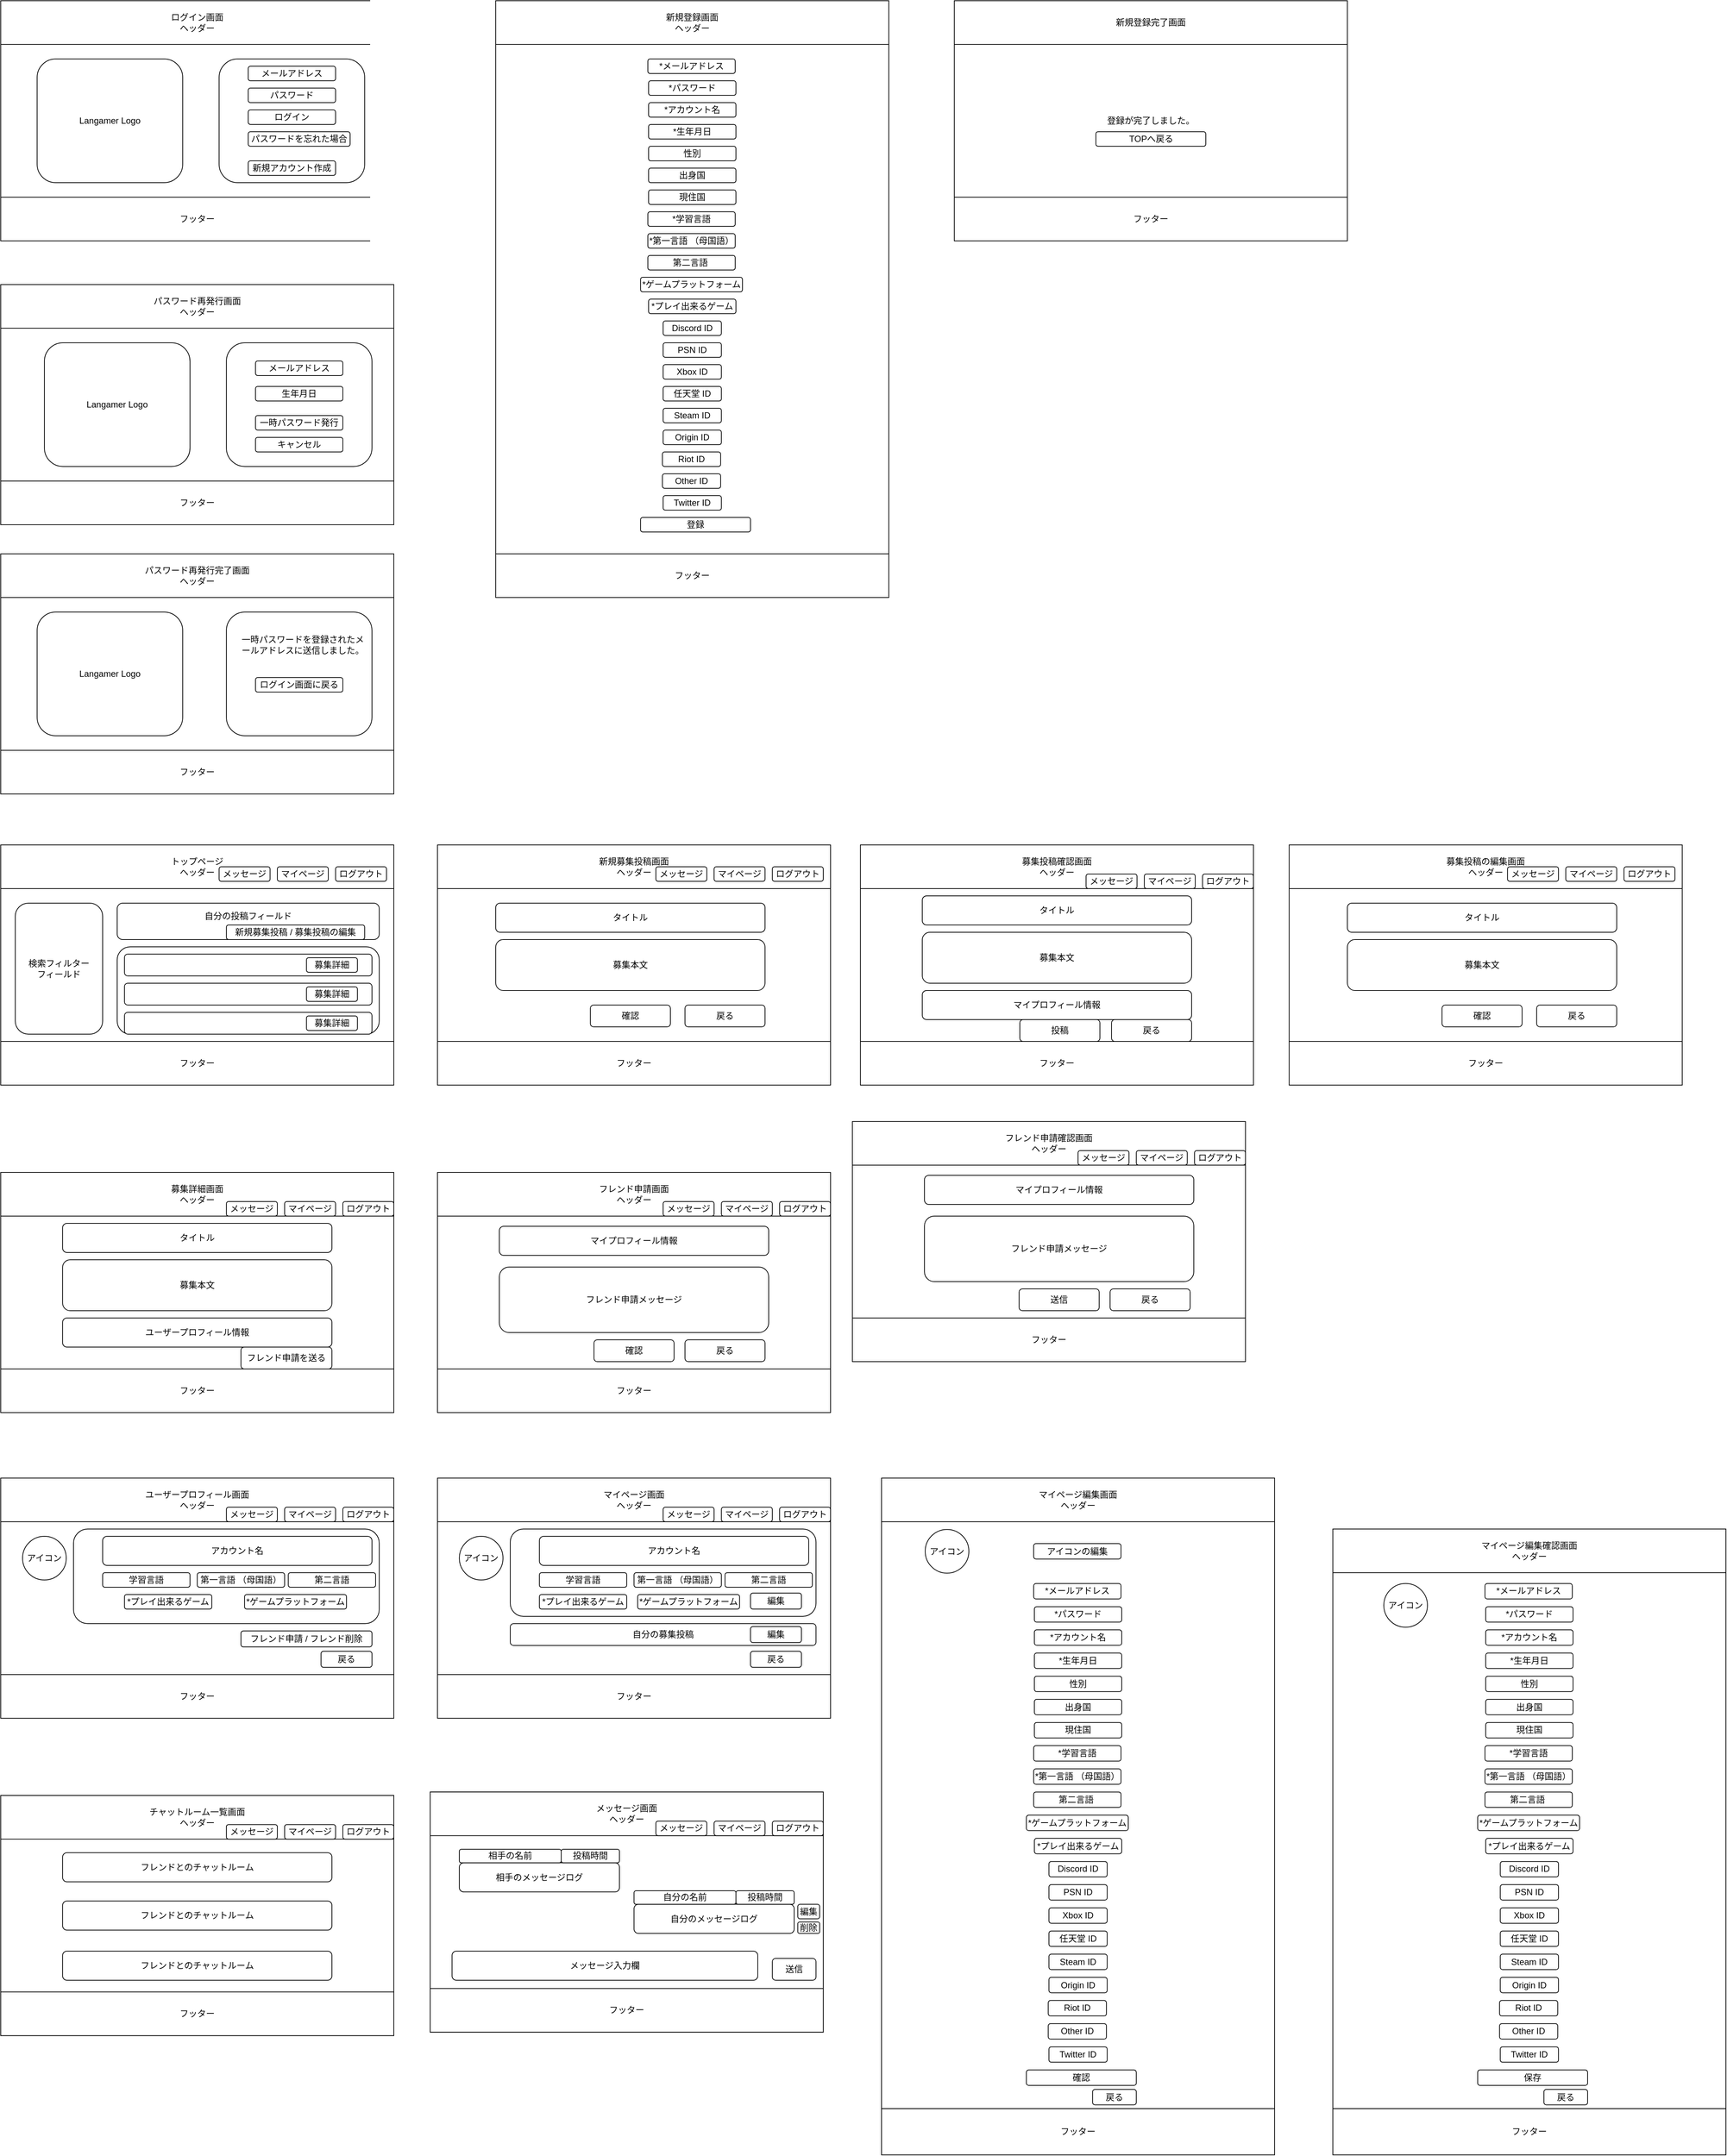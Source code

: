<mxfile>
    <diagram id="EaJb4szwwCoUCm7kyXtH" name="ページ1">
        <mxGraphModel dx="2515" dy="1436" grid="1" gridSize="10" guides="1" tooltips="1" connect="1" arrows="1" fold="1" page="1" pageScale="1" pageWidth="827" pageHeight="1169" math="0" shadow="0">
            <root>
                <mxCell id="0"/>
                <mxCell id="1" parent="0"/>
                <mxCell id="7" value="" style="group" parent="1" vertex="1" connectable="0">
                    <mxGeometry x="60" y="70" width="540" height="330" as="geometry"/>
                </mxCell>
                <mxCell id="2" value="" style="rounded=0;whiteSpace=wrap;html=1;" parent="7" vertex="1">
                    <mxGeometry width="540" height="330" as="geometry"/>
                </mxCell>
                <mxCell id="4" value="ログイン画面&lt;br&gt;ヘッダー" style="rounded=0;whiteSpace=wrap;html=1;" parent="7" vertex="1">
                    <mxGeometry width="540" height="60" as="geometry"/>
                </mxCell>
                <mxCell id="5" value="フッター" style="rounded=0;whiteSpace=wrap;html=1;" parent="7" vertex="1">
                    <mxGeometry y="270" width="540" height="60" as="geometry"/>
                </mxCell>
                <mxCell id="27" value="Langamer Logo" style="rounded=1;whiteSpace=wrap;html=1;" parent="7" vertex="1">
                    <mxGeometry x="50" y="80" width="200" height="170" as="geometry"/>
                </mxCell>
                <mxCell id="28" value="" style="group" parent="7" vertex="1" connectable="0">
                    <mxGeometry x="300" y="80" width="200" height="170" as="geometry"/>
                </mxCell>
                <mxCell id="3" value="" style="rounded=1;whiteSpace=wrap;html=1;" parent="28" vertex="1">
                    <mxGeometry width="200" height="170" as="geometry"/>
                </mxCell>
                <mxCell id="12" value="メールアドレス" style="rounded=1;whiteSpace=wrap;html=1;" parent="28" vertex="1">
                    <mxGeometry x="40" y="10" width="120" height="20" as="geometry"/>
                </mxCell>
                <mxCell id="23" value="パスワード" style="rounded=1;whiteSpace=wrap;html=1;" parent="28" vertex="1">
                    <mxGeometry x="40" y="40" width="120" height="20" as="geometry"/>
                </mxCell>
                <mxCell id="24" value="ログイン" style="rounded=1;whiteSpace=wrap;html=1;" parent="28" vertex="1">
                    <mxGeometry x="40" y="70" width="120" height="20" as="geometry"/>
                </mxCell>
                <mxCell id="25" value="パスワードを忘れた場合" style="rounded=1;whiteSpace=wrap;html=1;" parent="28" vertex="1">
                    <mxGeometry x="40" y="100" width="140" height="20" as="geometry"/>
                </mxCell>
                <mxCell id="26" value="新規アカウント作成" style="rounded=1;whiteSpace=wrap;html=1;" parent="28" vertex="1">
                    <mxGeometry x="40" y="140" width="120" height="20" as="geometry"/>
                </mxCell>
                <mxCell id="29" value="" style="group" parent="1" vertex="1" connectable="0">
                    <mxGeometry x="60" y="460" width="540" height="330" as="geometry"/>
                </mxCell>
                <mxCell id="30" value="" style="rounded=0;whiteSpace=wrap;html=1;" parent="29" vertex="1">
                    <mxGeometry width="540" height="330" as="geometry"/>
                </mxCell>
                <mxCell id="31" value="パスワード再発行画面&lt;br&gt;ヘッダー" style="rounded=0;whiteSpace=wrap;html=1;" parent="29" vertex="1">
                    <mxGeometry width="540" height="60" as="geometry"/>
                </mxCell>
                <mxCell id="32" value="フッター" style="rounded=0;whiteSpace=wrap;html=1;" parent="29" vertex="1">
                    <mxGeometry y="270" width="540" height="60" as="geometry"/>
                </mxCell>
                <mxCell id="64" value="Langamer Logo" style="rounded=1;whiteSpace=wrap;html=1;" vertex="1" parent="29">
                    <mxGeometry x="60" y="80" width="200" height="170" as="geometry"/>
                </mxCell>
                <mxCell id="65" value="" style="group" vertex="1" connectable="0" parent="29">
                    <mxGeometry x="310" y="80" width="200" height="170" as="geometry"/>
                </mxCell>
                <mxCell id="66" value="" style="rounded=1;whiteSpace=wrap;html=1;" vertex="1" parent="65">
                    <mxGeometry width="200" height="170" as="geometry"/>
                </mxCell>
                <mxCell id="67" value="メールアドレス" style="rounded=1;whiteSpace=wrap;html=1;" vertex="1" parent="65">
                    <mxGeometry x="40" y="25" width="120" height="20" as="geometry"/>
                </mxCell>
                <mxCell id="68" value="生年月日" style="rounded=1;whiteSpace=wrap;html=1;" vertex="1" parent="65">
                    <mxGeometry x="40" y="60" width="120" height="20" as="geometry"/>
                </mxCell>
                <mxCell id="69" value="一時パスワード発行" style="rounded=1;whiteSpace=wrap;html=1;" vertex="1" parent="65">
                    <mxGeometry x="40" y="100" width="120" height="20" as="geometry"/>
                </mxCell>
                <mxCell id="72" value="キャンセル" style="rounded=1;whiteSpace=wrap;html=1;" vertex="1" parent="65">
                    <mxGeometry x="40" y="130" width="120" height="20" as="geometry"/>
                </mxCell>
                <mxCell id="55" value="" style="group" parent="1" vertex="1" connectable="0">
                    <mxGeometry x="1370" y="70" width="540" height="330" as="geometry"/>
                </mxCell>
                <mxCell id="56" value="登録が完了しました。&lt;br&gt;" style="rounded=0;whiteSpace=wrap;html=1;" parent="55" vertex="1">
                    <mxGeometry width="540" height="330" as="geometry"/>
                </mxCell>
                <mxCell id="57" value="新規登録完了画面" style="rounded=0;whiteSpace=wrap;html=1;" parent="55" vertex="1">
                    <mxGeometry width="540" height="60" as="geometry"/>
                </mxCell>
                <mxCell id="58" value="フッター" style="rounded=0;whiteSpace=wrap;html=1;" parent="55" vertex="1">
                    <mxGeometry y="270" width="540" height="60" as="geometry"/>
                </mxCell>
                <mxCell id="59" value="TOPへ戻る" style="rounded=1;whiteSpace=wrap;html=1;" parent="55" vertex="1">
                    <mxGeometry x="194.5" y="180" width="151" height="20" as="geometry"/>
                </mxCell>
                <mxCell id="73" value="" style="group" vertex="1" connectable="0" parent="1">
                    <mxGeometry x="60" y="830" width="540" height="330" as="geometry"/>
                </mxCell>
                <mxCell id="74" value="" style="rounded=0;whiteSpace=wrap;html=1;" vertex="1" parent="73">
                    <mxGeometry width="540" height="330" as="geometry"/>
                </mxCell>
                <mxCell id="75" value="パスワード再発行完了画面&lt;br&gt;ヘッダー" style="rounded=0;whiteSpace=wrap;html=1;" vertex="1" parent="73">
                    <mxGeometry width="540" height="60" as="geometry"/>
                </mxCell>
                <mxCell id="76" value="フッター" style="rounded=0;whiteSpace=wrap;html=1;" vertex="1" parent="73">
                    <mxGeometry y="270" width="540" height="60" as="geometry"/>
                </mxCell>
                <mxCell id="77" value="Langamer Logo" style="rounded=1;whiteSpace=wrap;html=1;" vertex="1" parent="73">
                    <mxGeometry x="50" y="80" width="200" height="170" as="geometry"/>
                </mxCell>
                <mxCell id="78" value="" style="group" vertex="1" connectable="0" parent="73">
                    <mxGeometry x="310" y="80" width="200" height="170" as="geometry"/>
                </mxCell>
                <mxCell id="79" value="" style="rounded=1;whiteSpace=wrap;html=1;" vertex="1" parent="78">
                    <mxGeometry width="200" height="170" as="geometry"/>
                </mxCell>
                <mxCell id="83" value="ログイン画面に戻る" style="rounded=1;whiteSpace=wrap;html=1;" vertex="1" parent="78">
                    <mxGeometry x="40" y="90" width="120" height="20" as="geometry"/>
                </mxCell>
                <mxCell id="84" value="一時パスワードを登録されたメールアドレスに送信しました。" style="text;html=1;strokeColor=none;fillColor=none;align=center;verticalAlign=middle;whiteSpace=wrap;rounded=0;" vertex="1" parent="78">
                    <mxGeometry x="20" y="30" width="170" height="30" as="geometry"/>
                </mxCell>
                <mxCell id="85" value="" style="group" vertex="1" connectable="0" parent="1">
                    <mxGeometry x="60" y="1230" width="540" height="340" as="geometry"/>
                </mxCell>
                <mxCell id="86" value="" style="rounded=0;whiteSpace=wrap;html=1;" vertex="1" parent="85">
                    <mxGeometry width="540" height="330" as="geometry"/>
                </mxCell>
                <mxCell id="87" value="トップページ&lt;br&gt;ヘッダー" style="rounded=0;whiteSpace=wrap;html=1;" vertex="1" parent="85">
                    <mxGeometry width="540" height="60" as="geometry"/>
                </mxCell>
                <mxCell id="88" value="フッター" style="rounded=0;whiteSpace=wrap;html=1;" vertex="1" parent="85">
                    <mxGeometry y="270" width="540" height="60" as="geometry"/>
                </mxCell>
                <mxCell id="89" value="ログアウト" style="rounded=1;whiteSpace=wrap;html=1;" vertex="1" parent="85">
                    <mxGeometry x="460" y="30" width="70" height="20" as="geometry"/>
                </mxCell>
                <mxCell id="90" value="マイページ" style="rounded=1;whiteSpace=wrap;html=1;" vertex="1" parent="85">
                    <mxGeometry x="380" y="30" width="70" height="20" as="geometry"/>
                </mxCell>
                <mxCell id="92" value="自分の投稿フィールド&lt;br&gt;&lt;br&gt;" style="rounded=1;whiteSpace=wrap;html=1;" vertex="1" parent="85">
                    <mxGeometry x="160" y="80" width="360" height="50" as="geometry"/>
                </mxCell>
                <mxCell id="93" value="検索フィルター&lt;br&gt;フィールド" style="rounded=1;whiteSpace=wrap;html=1;" vertex="1" parent="85">
                    <mxGeometry x="20" y="80" width="120" height="180" as="geometry"/>
                </mxCell>
                <mxCell id="94" value="メッセージ" style="rounded=1;whiteSpace=wrap;html=1;" vertex="1" parent="85">
                    <mxGeometry x="300" y="30" width="70" height="20" as="geometry"/>
                </mxCell>
                <mxCell id="99" value="新規募集投稿 / 募集投稿の編集" style="rounded=1;whiteSpace=wrap;html=1;" vertex="1" parent="85">
                    <mxGeometry x="310" y="110" width="190" height="20" as="geometry"/>
                </mxCell>
                <mxCell id="100" value="" style="rounded=1;whiteSpace=wrap;html=1;" vertex="1" parent="85">
                    <mxGeometry x="160" y="140" width="360" height="120" as="geometry"/>
                </mxCell>
                <mxCell id="101" value="" style="rounded=1;whiteSpace=wrap;html=1;" vertex="1" parent="85">
                    <mxGeometry x="170" y="150" width="340" height="30" as="geometry"/>
                </mxCell>
                <mxCell id="91" value="募集詳細" style="rounded=1;whiteSpace=wrap;html=1;" vertex="1" parent="85">
                    <mxGeometry x="420" y="155" width="70" height="20" as="geometry"/>
                </mxCell>
                <mxCell id="102" value="" style="rounded=1;whiteSpace=wrap;html=1;" vertex="1" parent="85">
                    <mxGeometry x="170" y="190" width="340" height="30" as="geometry"/>
                </mxCell>
                <mxCell id="103" value="募集詳細" style="rounded=1;whiteSpace=wrap;html=1;" vertex="1" parent="85">
                    <mxGeometry x="420" y="195" width="70" height="20" as="geometry"/>
                </mxCell>
                <mxCell id="105" value="" style="rounded=1;whiteSpace=wrap;html=1;" vertex="1" parent="85">
                    <mxGeometry x="170" y="230" width="340" height="30" as="geometry"/>
                </mxCell>
                <mxCell id="106" value="募集詳細" style="rounded=1;whiteSpace=wrap;html=1;" vertex="1" parent="85">
                    <mxGeometry x="420" y="235" width="70" height="20" as="geometry"/>
                </mxCell>
                <mxCell id="108" value="" style="group" vertex="1" connectable="0" parent="1">
                    <mxGeometry x="660" y="1230" width="540" height="330" as="geometry"/>
                </mxCell>
                <mxCell id="109" value="" style="rounded=0;whiteSpace=wrap;html=1;" vertex="1" parent="108">
                    <mxGeometry width="540" height="330" as="geometry"/>
                </mxCell>
                <mxCell id="110" value="新規募集投稿画面&lt;br&gt;ヘッダー" style="rounded=0;whiteSpace=wrap;html=1;" vertex="1" parent="108">
                    <mxGeometry width="540" height="60" as="geometry"/>
                </mxCell>
                <mxCell id="111" value="フッター" style="rounded=0;whiteSpace=wrap;html=1;" vertex="1" parent="108">
                    <mxGeometry y="270" width="540" height="60" as="geometry"/>
                </mxCell>
                <mxCell id="112" value="タイトル" style="rounded=1;whiteSpace=wrap;html=1;" vertex="1" parent="108">
                    <mxGeometry x="80" y="80" width="370" height="40" as="geometry"/>
                </mxCell>
                <mxCell id="113" value="募集本文" style="rounded=1;whiteSpace=wrap;html=1;" vertex="1" parent="108">
                    <mxGeometry x="80" y="130" width="370" height="70" as="geometry"/>
                </mxCell>
                <mxCell id="116" value="確認" style="rounded=1;whiteSpace=wrap;html=1;" vertex="1" parent="108">
                    <mxGeometry x="210" y="220" width="110" height="30" as="geometry"/>
                </mxCell>
                <mxCell id="147" value="戻る" style="rounded=1;whiteSpace=wrap;html=1;" vertex="1" parent="108">
                    <mxGeometry x="340" y="220" width="110" height="30" as="geometry"/>
                </mxCell>
                <mxCell id="164" value="ログアウト" style="rounded=1;whiteSpace=wrap;html=1;" vertex="1" parent="108">
                    <mxGeometry x="460" y="30" width="70" height="20" as="geometry"/>
                </mxCell>
                <mxCell id="165" value="マイページ" style="rounded=1;whiteSpace=wrap;html=1;" vertex="1" parent="108">
                    <mxGeometry x="380" y="30" width="70" height="20" as="geometry"/>
                </mxCell>
                <mxCell id="166" value="メッセージ" style="rounded=1;whiteSpace=wrap;html=1;" vertex="1" parent="108">
                    <mxGeometry x="300" y="30" width="70" height="20" as="geometry"/>
                </mxCell>
                <mxCell id="117" value="" style="group" vertex="1" connectable="0" parent="1">
                    <mxGeometry x="1241" y="1230" width="540" height="330" as="geometry"/>
                </mxCell>
                <mxCell id="118" value="" style="rounded=0;whiteSpace=wrap;html=1;" vertex="1" parent="117">
                    <mxGeometry width="540" height="330" as="geometry"/>
                </mxCell>
                <mxCell id="119" value="募集投稿確認画面&lt;br&gt;ヘッダー" style="rounded=0;whiteSpace=wrap;html=1;" vertex="1" parent="117">
                    <mxGeometry width="540" height="60" as="geometry"/>
                </mxCell>
                <mxCell id="120" value="フッター" style="rounded=0;whiteSpace=wrap;html=1;" vertex="1" parent="117">
                    <mxGeometry y="270" width="540" height="60" as="geometry"/>
                </mxCell>
                <mxCell id="121" value="タイトル" style="rounded=1;whiteSpace=wrap;html=1;" vertex="1" parent="117">
                    <mxGeometry x="85" y="70" width="370" height="40" as="geometry"/>
                </mxCell>
                <mxCell id="130" value="募集本文" style="rounded=1;whiteSpace=wrap;html=1;" vertex="1" parent="117">
                    <mxGeometry x="85" y="120" width="370" height="70" as="geometry"/>
                </mxCell>
                <mxCell id="131" value="マイプロフィール情報" style="rounded=1;whiteSpace=wrap;html=1;" vertex="1" parent="117">
                    <mxGeometry x="85" y="200" width="370" height="40" as="geometry"/>
                </mxCell>
                <mxCell id="132" value="投稿" style="rounded=1;whiteSpace=wrap;html=1;" vertex="1" parent="117">
                    <mxGeometry x="219" y="240" width="110" height="30" as="geometry"/>
                </mxCell>
                <mxCell id="146" value="戻る" style="rounded=1;whiteSpace=wrap;html=1;" vertex="1" parent="117">
                    <mxGeometry x="345" y="240" width="110" height="30" as="geometry"/>
                </mxCell>
                <mxCell id="167" value="ログアウト" style="rounded=1;whiteSpace=wrap;html=1;" vertex="1" parent="117">
                    <mxGeometry x="470" y="40" width="70" height="20" as="geometry"/>
                </mxCell>
                <mxCell id="168" value="マイページ" style="rounded=1;whiteSpace=wrap;html=1;" vertex="1" parent="117">
                    <mxGeometry x="390" y="40" width="70" height="20" as="geometry"/>
                </mxCell>
                <mxCell id="169" value="メッセージ" style="rounded=1;whiteSpace=wrap;html=1;" vertex="1" parent="117">
                    <mxGeometry x="310" y="40" width="70" height="20" as="geometry"/>
                </mxCell>
                <mxCell id="133" value="" style="group" vertex="1" connectable="0" parent="1">
                    <mxGeometry x="660" y="1680" width="540" height="330" as="geometry"/>
                </mxCell>
                <mxCell id="134" value="" style="rounded=0;whiteSpace=wrap;html=1;" vertex="1" parent="133">
                    <mxGeometry width="540" height="330" as="geometry"/>
                </mxCell>
                <mxCell id="135" value="フレンド申請画面&lt;br&gt;ヘッダー" style="rounded=0;whiteSpace=wrap;html=1;" vertex="1" parent="133">
                    <mxGeometry width="540" height="60" as="geometry"/>
                </mxCell>
                <mxCell id="136" value="フッター" style="rounded=0;whiteSpace=wrap;html=1;" vertex="1" parent="133">
                    <mxGeometry y="270" width="540" height="60" as="geometry"/>
                </mxCell>
                <mxCell id="148" value="マイプロフィール情報" style="rounded=1;whiteSpace=wrap;html=1;" vertex="1" parent="133">
                    <mxGeometry x="85" y="74" width="370" height="40" as="geometry"/>
                </mxCell>
                <mxCell id="149" value="フレンド申請メッセージ" style="rounded=1;whiteSpace=wrap;html=1;" vertex="1" parent="133">
                    <mxGeometry x="85" y="130" width="370" height="90" as="geometry"/>
                </mxCell>
                <mxCell id="150" value="確認" style="rounded=1;whiteSpace=wrap;html=1;" vertex="1" parent="133">
                    <mxGeometry x="215" y="230" width="110" height="30" as="geometry"/>
                </mxCell>
                <mxCell id="151" value="戻る" style="rounded=1;whiteSpace=wrap;html=1;" vertex="1" parent="133">
                    <mxGeometry x="340" y="230" width="110" height="30" as="geometry"/>
                </mxCell>
                <mxCell id="173" value="ログアウト" style="rounded=1;whiteSpace=wrap;html=1;" vertex="1" parent="133">
                    <mxGeometry x="470" y="40" width="70" height="20" as="geometry"/>
                </mxCell>
                <mxCell id="174" value="マイページ" style="rounded=1;whiteSpace=wrap;html=1;" vertex="1" parent="133">
                    <mxGeometry x="390" y="40" width="70" height="20" as="geometry"/>
                </mxCell>
                <mxCell id="175" value="メッセージ" style="rounded=1;whiteSpace=wrap;html=1;" vertex="1" parent="133">
                    <mxGeometry x="310" y="40" width="70" height="20" as="geometry"/>
                </mxCell>
                <mxCell id="144" value="" style="group" vertex="1" connectable="0" parent="1">
                    <mxGeometry x="60" y="1680" width="540" height="330" as="geometry"/>
                </mxCell>
                <mxCell id="137" value="" style="rounded=0;whiteSpace=wrap;html=1;" vertex="1" parent="144">
                    <mxGeometry width="540" height="330" as="geometry"/>
                </mxCell>
                <mxCell id="138" value="募集詳細画面&lt;br&gt;ヘッダー" style="rounded=0;whiteSpace=wrap;html=1;" vertex="1" parent="144">
                    <mxGeometry width="540" height="60" as="geometry"/>
                </mxCell>
                <mxCell id="139" value="フッター" style="rounded=0;whiteSpace=wrap;html=1;" vertex="1" parent="144">
                    <mxGeometry y="270" width="540" height="60" as="geometry"/>
                </mxCell>
                <mxCell id="140" value="タイトル" style="rounded=1;whiteSpace=wrap;html=1;" vertex="1" parent="144">
                    <mxGeometry x="85" y="70" width="370" height="40" as="geometry"/>
                </mxCell>
                <mxCell id="141" value="募集本文" style="rounded=1;whiteSpace=wrap;html=1;" vertex="1" parent="144">
                    <mxGeometry x="85" y="120" width="370" height="70" as="geometry"/>
                </mxCell>
                <mxCell id="142" value="ユーザープロフィール情報" style="rounded=1;whiteSpace=wrap;html=1;" vertex="1" parent="144">
                    <mxGeometry x="85" y="200" width="370" height="40" as="geometry"/>
                </mxCell>
                <mxCell id="143" value="フレンド申請を送る" style="rounded=1;whiteSpace=wrap;html=1;" vertex="1" parent="144">
                    <mxGeometry x="330" y="240" width="125" height="30" as="geometry"/>
                </mxCell>
                <mxCell id="170" value="ログアウト" style="rounded=1;whiteSpace=wrap;html=1;" vertex="1" parent="144">
                    <mxGeometry x="470" y="40" width="70" height="20" as="geometry"/>
                </mxCell>
                <mxCell id="171" value="マイページ" style="rounded=1;whiteSpace=wrap;html=1;" vertex="1" parent="144">
                    <mxGeometry x="390" y="40" width="70" height="20" as="geometry"/>
                </mxCell>
                <mxCell id="172" value="メッセージ" style="rounded=1;whiteSpace=wrap;html=1;" vertex="1" parent="144">
                    <mxGeometry x="310" y="40" width="70" height="20" as="geometry"/>
                </mxCell>
                <mxCell id="160" value="" style="group" vertex="1" connectable="0" parent="1">
                    <mxGeometry x="60" y="2100" width="540" height="330" as="geometry"/>
                </mxCell>
                <mxCell id="161" value="" style="rounded=0;whiteSpace=wrap;html=1;" vertex="1" parent="160">
                    <mxGeometry width="540" height="330" as="geometry"/>
                </mxCell>
                <mxCell id="162" value="ユーザープロフィール画面&lt;br&gt;ヘッダー" style="rounded=0;whiteSpace=wrap;html=1;" vertex="1" parent="160">
                    <mxGeometry width="540" height="60" as="geometry"/>
                </mxCell>
                <mxCell id="163" value="フッター" style="rounded=0;whiteSpace=wrap;html=1;" vertex="1" parent="160">
                    <mxGeometry y="270" width="540" height="60" as="geometry"/>
                </mxCell>
                <mxCell id="179" value="ログアウト" style="rounded=1;whiteSpace=wrap;html=1;" vertex="1" parent="160">
                    <mxGeometry x="470" y="40" width="70" height="20" as="geometry"/>
                </mxCell>
                <mxCell id="180" value="マイページ" style="rounded=1;whiteSpace=wrap;html=1;" vertex="1" parent="160">
                    <mxGeometry x="390" y="40" width="70" height="20" as="geometry"/>
                </mxCell>
                <mxCell id="181" value="メッセージ" style="rounded=1;whiteSpace=wrap;html=1;" vertex="1" parent="160">
                    <mxGeometry x="310" y="40" width="70" height="20" as="geometry"/>
                </mxCell>
                <mxCell id="186" value="アイコン" style="ellipse;whiteSpace=wrap;html=1;" vertex="1" parent="160">
                    <mxGeometry x="30" y="80" width="60" height="60" as="geometry"/>
                </mxCell>
                <mxCell id="192" value="" style="rounded=1;whiteSpace=wrap;html=1;" vertex="1" parent="160">
                    <mxGeometry x="100" y="70" width="420" height="130" as="geometry"/>
                </mxCell>
                <mxCell id="193" value="フレンド申請 / フレンド削除" style="rounded=1;whiteSpace=wrap;html=1;" vertex="1" parent="160">
                    <mxGeometry x="330" y="210" width="180" height="22" as="geometry"/>
                </mxCell>
                <mxCell id="187" value="アカウント名" style="rounded=1;whiteSpace=wrap;html=1;" vertex="1" parent="160">
                    <mxGeometry x="140" y="80" width="370" height="40" as="geometry"/>
                </mxCell>
                <mxCell id="188" value="学習言語" style="rounded=1;whiteSpace=wrap;html=1;" vertex="1" parent="160">
                    <mxGeometry x="140" y="130" width="120" height="20" as="geometry"/>
                </mxCell>
                <mxCell id="189" value="第一言語 （母国語）" style="rounded=1;whiteSpace=wrap;html=1;" vertex="1" parent="160">
                    <mxGeometry x="270" y="130" width="120" height="20" as="geometry"/>
                </mxCell>
                <mxCell id="194" value="第二言語" style="rounded=1;whiteSpace=wrap;html=1;" vertex="1" parent="160">
                    <mxGeometry x="395" y="130" width="120" height="20" as="geometry"/>
                </mxCell>
                <mxCell id="191" value="*プレイ出来るゲーム" style="rounded=1;whiteSpace=wrap;html=1;" vertex="1" parent="160">
                    <mxGeometry x="170" y="160" width="120" height="20" as="geometry"/>
                </mxCell>
                <mxCell id="190" value="*ゲームプラットフォーム" style="rounded=1;whiteSpace=wrap;html=1;" vertex="1" parent="160">
                    <mxGeometry x="335" y="160" width="140" height="20" as="geometry"/>
                </mxCell>
                <mxCell id="195" value="戻る" style="rounded=1;whiteSpace=wrap;html=1;" vertex="1" parent="160">
                    <mxGeometry x="440" y="238" width="70" height="22" as="geometry"/>
                </mxCell>
                <mxCell id="185" value="" style="group" vertex="1" connectable="0" parent="1">
                    <mxGeometry x="60" y="2536.1" width="540" height="330" as="geometry"/>
                </mxCell>
                <mxCell id="61" value="" style="rounded=0;whiteSpace=wrap;html=1;" parent="185" vertex="1">
                    <mxGeometry width="540" height="330" as="geometry"/>
                </mxCell>
                <mxCell id="62" value="チャットルーム一覧画面&lt;br&gt;ヘッダー" style="rounded=0;whiteSpace=wrap;html=1;" parent="185" vertex="1">
                    <mxGeometry width="540" height="60" as="geometry"/>
                </mxCell>
                <mxCell id="63" value="フッター" style="rounded=0;whiteSpace=wrap;html=1;" parent="185" vertex="1">
                    <mxGeometry y="270" width="540" height="60" as="geometry"/>
                </mxCell>
                <mxCell id="182" value="ログアウト" style="rounded=1;whiteSpace=wrap;html=1;" vertex="1" parent="185">
                    <mxGeometry x="470" y="40" width="70" height="20" as="geometry"/>
                </mxCell>
                <mxCell id="183" value="マイページ" style="rounded=1;whiteSpace=wrap;html=1;" vertex="1" parent="185">
                    <mxGeometry x="390" y="40" width="70" height="20" as="geometry"/>
                </mxCell>
                <mxCell id="184" value="メッセージ" style="rounded=1;whiteSpace=wrap;html=1;" vertex="1" parent="185">
                    <mxGeometry x="310" y="40" width="70" height="20" as="geometry"/>
                </mxCell>
                <mxCell id="385" value="フレンドとのチャットルーム" style="rounded=1;whiteSpace=wrap;html=1;" vertex="1" parent="185">
                    <mxGeometry x="85" y="78.66" width="370" height="40" as="geometry"/>
                </mxCell>
                <mxCell id="387" value="フレンドとのチャットルーム" style="rounded=1;whiteSpace=wrap;html=1;" vertex="1" parent="185">
                    <mxGeometry x="85" y="145" width="370" height="40" as="geometry"/>
                </mxCell>
                <mxCell id="388" value="フレンドとのチャットルーム" style="rounded=1;whiteSpace=wrap;html=1;" vertex="1" parent="185">
                    <mxGeometry x="85" y="213.9" width="370" height="40" as="geometry"/>
                </mxCell>
                <mxCell id="210" value="" style="group" vertex="1" connectable="0" parent="1">
                    <mxGeometry x="660" y="2100" width="540" height="330" as="geometry"/>
                </mxCell>
                <mxCell id="196" value="" style="rounded=0;whiteSpace=wrap;html=1;" vertex="1" parent="210">
                    <mxGeometry width="540" height="330" as="geometry"/>
                </mxCell>
                <mxCell id="197" value="マイページ画面&lt;br&gt;ヘッダー" style="rounded=0;whiteSpace=wrap;html=1;" vertex="1" parent="210">
                    <mxGeometry width="540" height="60" as="geometry"/>
                </mxCell>
                <mxCell id="198" value="フッター" style="rounded=0;whiteSpace=wrap;html=1;" vertex="1" parent="210">
                    <mxGeometry y="270" width="540" height="60" as="geometry"/>
                </mxCell>
                <mxCell id="199" value="ログアウト" style="rounded=1;whiteSpace=wrap;html=1;" vertex="1" parent="210">
                    <mxGeometry x="470" y="40" width="70" height="20" as="geometry"/>
                </mxCell>
                <mxCell id="200" value="マイページ" style="rounded=1;whiteSpace=wrap;html=1;" vertex="1" parent="210">
                    <mxGeometry x="390" y="40" width="70" height="20" as="geometry"/>
                </mxCell>
                <mxCell id="201" value="メッセージ" style="rounded=1;whiteSpace=wrap;html=1;" vertex="1" parent="210">
                    <mxGeometry x="310" y="40" width="70" height="20" as="geometry"/>
                </mxCell>
                <mxCell id="202" value="アイコン" style="ellipse;whiteSpace=wrap;html=1;" vertex="1" parent="210">
                    <mxGeometry x="30" y="80" width="60" height="60" as="geometry"/>
                </mxCell>
                <mxCell id="203" value="" style="rounded=1;whiteSpace=wrap;html=1;" vertex="1" parent="210">
                    <mxGeometry x="100" y="70" width="420" height="120" as="geometry"/>
                </mxCell>
                <mxCell id="204" value="アカウント名" style="rounded=1;whiteSpace=wrap;html=1;" vertex="1" parent="210">
                    <mxGeometry x="140" y="80" width="370" height="40" as="geometry"/>
                </mxCell>
                <mxCell id="205" value="第一言語 （母国語）" style="rounded=1;whiteSpace=wrap;html=1;" vertex="1" parent="210">
                    <mxGeometry x="270" y="130" width="120" height="20" as="geometry"/>
                </mxCell>
                <mxCell id="206" value="第二言語" style="rounded=1;whiteSpace=wrap;html=1;" vertex="1" parent="210">
                    <mxGeometry x="395" y="130" width="120" height="20" as="geometry"/>
                </mxCell>
                <mxCell id="207" value="*プレイ出来るゲーム" style="rounded=1;whiteSpace=wrap;html=1;" vertex="1" parent="210">
                    <mxGeometry x="140" y="160" width="120" height="20" as="geometry"/>
                </mxCell>
                <mxCell id="208" value="*ゲームプラットフォーム" style="rounded=1;whiteSpace=wrap;html=1;" vertex="1" parent="210">
                    <mxGeometry x="275" y="160" width="140" height="20" as="geometry"/>
                </mxCell>
                <mxCell id="209" value="戻る" style="rounded=1;whiteSpace=wrap;html=1;" vertex="1" parent="210">
                    <mxGeometry x="430" y="238" width="70" height="22" as="geometry"/>
                </mxCell>
                <mxCell id="229" value="学習言語" style="rounded=1;whiteSpace=wrap;html=1;" vertex="1" parent="210">
                    <mxGeometry x="140" y="130" width="120" height="20" as="geometry"/>
                </mxCell>
                <mxCell id="230" value="自分の募集投稿&lt;br&gt;" style="rounded=1;whiteSpace=wrap;html=1;" vertex="1" parent="210">
                    <mxGeometry x="100" y="200" width="420" height="30" as="geometry"/>
                </mxCell>
                <mxCell id="232" value="編集" style="rounded=1;whiteSpace=wrap;html=1;" vertex="1" parent="210">
                    <mxGeometry x="430" y="158" width="70" height="22" as="geometry"/>
                </mxCell>
                <mxCell id="228" value="編集" style="rounded=1;whiteSpace=wrap;html=1;" vertex="1" parent="210">
                    <mxGeometry x="430" y="204" width="70" height="22" as="geometry"/>
                </mxCell>
                <mxCell id="257" value="" style="group" vertex="1" connectable="0" parent="1">
                    <mxGeometry x="740" y="70" width="540" height="820" as="geometry"/>
                </mxCell>
                <mxCell id="11" value="フッター" style="rounded=0;whiteSpace=wrap;html=1;" parent="257" vertex="1">
                    <mxGeometry y="760" width="540" height="60" as="geometry"/>
                </mxCell>
                <mxCell id="9" value="" style="rounded=0;whiteSpace=wrap;html=1;" parent="257" vertex="1">
                    <mxGeometry width="540" height="760" as="geometry"/>
                </mxCell>
                <mxCell id="10" value="新規登録画面&lt;br&gt;ヘッダー" style="rounded=0;whiteSpace=wrap;html=1;" parent="257" vertex="1">
                    <mxGeometry width="540" height="60" as="geometry"/>
                </mxCell>
                <mxCell id="33" value="*メールアドレス" style="rounded=1;whiteSpace=wrap;html=1;" parent="257" vertex="1">
                    <mxGeometry x="209" y="80" width="120" height="20" as="geometry"/>
                </mxCell>
                <mxCell id="34" value="*パスワード" style="rounded=1;whiteSpace=wrap;html=1;" parent="257" vertex="1">
                    <mxGeometry x="210" y="110" width="120" height="20" as="geometry"/>
                </mxCell>
                <mxCell id="35" value="*アカウント名" style="rounded=1;whiteSpace=wrap;html=1;" parent="257" vertex="1">
                    <mxGeometry x="210" y="140" width="120" height="20" as="geometry"/>
                </mxCell>
                <mxCell id="36" value="*学習言語" style="rounded=1;whiteSpace=wrap;html=1;" parent="257" vertex="1">
                    <mxGeometry x="209" y="290" width="120" height="20" as="geometry"/>
                </mxCell>
                <mxCell id="37" value="*第一言語 （母国語）" style="rounded=1;whiteSpace=wrap;html=1;" parent="257" vertex="1">
                    <mxGeometry x="209" y="320" width="120" height="20" as="geometry"/>
                </mxCell>
                <mxCell id="38" value="第二言語&amp;nbsp;" style="rounded=1;whiteSpace=wrap;html=1;" parent="257" vertex="1">
                    <mxGeometry x="209" y="350" width="120" height="20" as="geometry"/>
                </mxCell>
                <mxCell id="39" value="出身国" style="rounded=1;whiteSpace=wrap;html=1;" parent="257" vertex="1">
                    <mxGeometry x="210" y="230" width="120" height="20" as="geometry"/>
                </mxCell>
                <mxCell id="40" value="現住国" style="rounded=1;whiteSpace=wrap;html=1;" parent="257" vertex="1">
                    <mxGeometry x="210" y="260" width="120" height="20" as="geometry"/>
                </mxCell>
                <mxCell id="41" value="*生年月日" style="rounded=1;whiteSpace=wrap;html=1;" parent="257" vertex="1">
                    <mxGeometry x="210" y="170" width="120" height="20" as="geometry"/>
                </mxCell>
                <mxCell id="42" value="性別" style="rounded=1;whiteSpace=wrap;html=1;" parent="257" vertex="1">
                    <mxGeometry x="210" y="200" width="120" height="20" as="geometry"/>
                </mxCell>
                <mxCell id="43" value="*プレイ出来るゲーム" style="rounded=1;whiteSpace=wrap;html=1;" parent="257" vertex="1">
                    <mxGeometry x="210" y="410" width="120" height="20" as="geometry"/>
                </mxCell>
                <mxCell id="44" value="*ゲームプラットフォーム" style="rounded=1;whiteSpace=wrap;html=1;" parent="257" vertex="1">
                    <mxGeometry x="199" y="380" width="140" height="20" as="geometry"/>
                </mxCell>
                <mxCell id="45" value="PSN ID" style="rounded=1;whiteSpace=wrap;html=1;" parent="257" vertex="1">
                    <mxGeometry x="230" y="470" width="80" height="20" as="geometry"/>
                </mxCell>
                <mxCell id="46" value="Xbox ID" style="rounded=1;whiteSpace=wrap;html=1;" parent="257" vertex="1">
                    <mxGeometry x="230" y="500" width="80" height="20" as="geometry"/>
                </mxCell>
                <mxCell id="47" value="Discord ID" style="rounded=1;whiteSpace=wrap;html=1;" parent="257" vertex="1">
                    <mxGeometry x="230" y="440" width="80" height="20" as="geometry"/>
                </mxCell>
                <mxCell id="48" value="任天堂 ID" style="rounded=1;whiteSpace=wrap;html=1;" parent="257" vertex="1">
                    <mxGeometry x="230" y="530" width="80" height="20" as="geometry"/>
                </mxCell>
                <mxCell id="49" value="Steam ID" style="rounded=1;whiteSpace=wrap;html=1;" parent="257" vertex="1">
                    <mxGeometry x="230" y="560" width="80" height="20" as="geometry"/>
                </mxCell>
                <mxCell id="50" value="Riot ID" style="rounded=1;whiteSpace=wrap;html=1;" parent="257" vertex="1">
                    <mxGeometry x="229" y="620" width="80" height="20" as="geometry"/>
                </mxCell>
                <mxCell id="51" value="Other ID" style="rounded=1;whiteSpace=wrap;html=1;" parent="257" vertex="1">
                    <mxGeometry x="229" y="650" width="80" height="20" as="geometry"/>
                </mxCell>
                <mxCell id="52" value="Origin ID" style="rounded=1;whiteSpace=wrap;html=1;" parent="257" vertex="1">
                    <mxGeometry x="230" y="590" width="80" height="20" as="geometry"/>
                </mxCell>
                <mxCell id="53" value="Twitter ID" style="rounded=1;whiteSpace=wrap;html=1;" parent="257" vertex="1">
                    <mxGeometry x="230" y="680" width="80" height="20" as="geometry"/>
                </mxCell>
                <mxCell id="54" value="登録" style="rounded=1;whiteSpace=wrap;html=1;" parent="257" vertex="1">
                    <mxGeometry x="199" y="710" width="151" height="20" as="geometry"/>
                </mxCell>
                <mxCell id="261" value="マイページ編集画面&lt;br&gt;ヘッダー" style="rounded=0;whiteSpace=wrap;html=1;" vertex="1" parent="1">
                    <mxGeometry x="1270" y="2100" width="540" height="60" as="geometry"/>
                </mxCell>
                <mxCell id="367" value="マイページ編集確認画面&lt;br&gt;ヘッダー" style="rounded=0;whiteSpace=wrap;html=1;" vertex="1" parent="1">
                    <mxGeometry x="1890" y="2170" width="540" height="60" as="geometry"/>
                </mxCell>
                <mxCell id="153" value="" style="rounded=0;whiteSpace=wrap;html=1;" vertex="1" parent="1">
                    <mxGeometry x="1230" y="1610" width="540" height="330" as="geometry"/>
                </mxCell>
                <mxCell id="154" value="フレンド申請確認画面&lt;br&gt;ヘッダー" style="rounded=0;whiteSpace=wrap;html=1;" vertex="1" parent="1">
                    <mxGeometry x="1230" y="1610" width="540" height="60" as="geometry"/>
                </mxCell>
                <mxCell id="155" value="フッター" style="rounded=0;whiteSpace=wrap;html=1;" vertex="1" parent="1">
                    <mxGeometry x="1230" y="1880" width="540" height="60" as="geometry"/>
                </mxCell>
                <mxCell id="156" value="マイプロフィール情報" style="rounded=1;whiteSpace=wrap;html=1;" vertex="1" parent="1">
                    <mxGeometry x="1329" y="1684" width="370" height="40" as="geometry"/>
                </mxCell>
                <mxCell id="157" value="フレンド申請メッセージ" style="rounded=1;whiteSpace=wrap;html=1;" vertex="1" parent="1">
                    <mxGeometry x="1329" y="1740" width="370" height="90" as="geometry"/>
                </mxCell>
                <mxCell id="158" value="送信" style="rounded=1;whiteSpace=wrap;html=1;" vertex="1" parent="1">
                    <mxGeometry x="1459" y="1840" width="110" height="30" as="geometry"/>
                </mxCell>
                <mxCell id="159" value="戻る" style="rounded=1;whiteSpace=wrap;html=1;" vertex="1" parent="1">
                    <mxGeometry x="1584" y="1840" width="110" height="30" as="geometry"/>
                </mxCell>
                <mxCell id="176" value="ログアウト" style="rounded=1;whiteSpace=wrap;html=1;" vertex="1" parent="1">
                    <mxGeometry x="1700" y="1650" width="70" height="20" as="geometry"/>
                </mxCell>
                <mxCell id="177" value="マイページ" style="rounded=1;whiteSpace=wrap;html=1;" vertex="1" parent="1">
                    <mxGeometry x="1620" y="1650" width="70" height="20" as="geometry"/>
                </mxCell>
                <mxCell id="178" value="メッセージ" style="rounded=1;whiteSpace=wrap;html=1;" vertex="1" parent="1">
                    <mxGeometry x="1540" y="1650" width="70" height="20" as="geometry"/>
                </mxCell>
                <mxCell id="258" value="" style="group" vertex="1" connectable="0" parent="1">
                    <mxGeometry x="1270" y="2160" width="540" height="870" as="geometry"/>
                </mxCell>
                <mxCell id="259" value="フッター" style="rounded=0;whiteSpace=wrap;html=1;" vertex="1" parent="258">
                    <mxGeometry y="806.341" width="540" height="63.659" as="geometry"/>
                </mxCell>
                <mxCell id="260" value="" style="rounded=0;whiteSpace=wrap;html=1;" vertex="1" parent="258">
                    <mxGeometry width="540" height="806.341" as="geometry"/>
                </mxCell>
                <mxCell id="262" value="*メールアドレス" style="rounded=1;whiteSpace=wrap;html=1;" vertex="1" parent="258">
                    <mxGeometry x="209" y="84.878" width="120" height="21.22" as="geometry"/>
                </mxCell>
                <mxCell id="263" value="*パスワード" style="rounded=1;whiteSpace=wrap;html=1;" vertex="1" parent="258">
                    <mxGeometry x="210" y="116.707" width="120" height="21.22" as="geometry"/>
                </mxCell>
                <mxCell id="264" value="*アカウント名" style="rounded=1;whiteSpace=wrap;html=1;" vertex="1" parent="258">
                    <mxGeometry x="210" y="148.537" width="120" height="21.22" as="geometry"/>
                </mxCell>
                <mxCell id="265" value="*学習言語" style="rounded=1;whiteSpace=wrap;html=1;" vertex="1" parent="258">
                    <mxGeometry x="209" y="307.683" width="120" height="21.22" as="geometry"/>
                </mxCell>
                <mxCell id="266" value="*第一言語 （母国語）" style="rounded=1;whiteSpace=wrap;html=1;" vertex="1" parent="258">
                    <mxGeometry x="209" y="339.512" width="120" height="21.22" as="geometry"/>
                </mxCell>
                <mxCell id="267" value="第二言語&amp;nbsp;" style="rounded=1;whiteSpace=wrap;html=1;" vertex="1" parent="258">
                    <mxGeometry x="209" y="371.341" width="120" height="21.22" as="geometry"/>
                </mxCell>
                <mxCell id="268" value="出身国" style="rounded=1;whiteSpace=wrap;html=1;" vertex="1" parent="258">
                    <mxGeometry x="210" y="244.024" width="120" height="21.22" as="geometry"/>
                </mxCell>
                <mxCell id="269" value="現住国" style="rounded=1;whiteSpace=wrap;html=1;" vertex="1" parent="258">
                    <mxGeometry x="210" y="275.854" width="120" height="21.22" as="geometry"/>
                </mxCell>
                <mxCell id="270" value="*生年月日" style="rounded=1;whiteSpace=wrap;html=1;" vertex="1" parent="258">
                    <mxGeometry x="210" y="180.366" width="120" height="21.22" as="geometry"/>
                </mxCell>
                <mxCell id="271" value="性別" style="rounded=1;whiteSpace=wrap;html=1;" vertex="1" parent="258">
                    <mxGeometry x="210" y="212.195" width="120" height="21.22" as="geometry"/>
                </mxCell>
                <mxCell id="272" value="*プレイ出来るゲーム" style="rounded=1;whiteSpace=wrap;html=1;" vertex="1" parent="258">
                    <mxGeometry x="210" y="435" width="120" height="21.22" as="geometry"/>
                </mxCell>
                <mxCell id="273" value="*ゲームプラットフォーム" style="rounded=1;whiteSpace=wrap;html=1;" vertex="1" parent="258">
                    <mxGeometry x="199" y="403.171" width="140" height="21.22" as="geometry"/>
                </mxCell>
                <mxCell id="274" value="PSN ID" style="rounded=1;whiteSpace=wrap;html=1;" vertex="1" parent="258">
                    <mxGeometry x="230" y="498.659" width="80" height="21.22" as="geometry"/>
                </mxCell>
                <mxCell id="275" value="Xbox ID" style="rounded=1;whiteSpace=wrap;html=1;" vertex="1" parent="258">
                    <mxGeometry x="230" y="530.488" width="80" height="21.22" as="geometry"/>
                </mxCell>
                <mxCell id="276" value="Discord ID" style="rounded=1;whiteSpace=wrap;html=1;" vertex="1" parent="258">
                    <mxGeometry x="230" y="466.829" width="80" height="21.22" as="geometry"/>
                </mxCell>
                <mxCell id="277" value="任天堂 ID" style="rounded=1;whiteSpace=wrap;html=1;" vertex="1" parent="258">
                    <mxGeometry x="230" y="562.317" width="80" height="21.22" as="geometry"/>
                </mxCell>
                <mxCell id="278" value="Steam ID" style="rounded=1;whiteSpace=wrap;html=1;" vertex="1" parent="258">
                    <mxGeometry x="230" y="594.146" width="80" height="21.22" as="geometry"/>
                </mxCell>
                <mxCell id="279" value="Riot ID" style="rounded=1;whiteSpace=wrap;html=1;" vertex="1" parent="258">
                    <mxGeometry x="229" y="657.805" width="80" height="21.22" as="geometry"/>
                </mxCell>
                <mxCell id="280" value="Other ID" style="rounded=1;whiteSpace=wrap;html=1;" vertex="1" parent="258">
                    <mxGeometry x="229" y="689.634" width="80" height="21.22" as="geometry"/>
                </mxCell>
                <mxCell id="281" value="Origin ID" style="rounded=1;whiteSpace=wrap;html=1;" vertex="1" parent="258">
                    <mxGeometry x="230" y="625.976" width="80" height="21.22" as="geometry"/>
                </mxCell>
                <mxCell id="282" value="Twitter ID" style="rounded=1;whiteSpace=wrap;html=1;" vertex="1" parent="258">
                    <mxGeometry x="230" y="721.463" width="80" height="21.22" as="geometry"/>
                </mxCell>
                <mxCell id="283" value="確認" style="rounded=1;whiteSpace=wrap;html=1;" vertex="1" parent="258">
                    <mxGeometry x="199" y="753.293" width="151" height="21.22" as="geometry"/>
                </mxCell>
                <mxCell id="285" value="アイコン" style="ellipse;whiteSpace=wrap;html=1;" vertex="1" parent="258">
                    <mxGeometry x="60" y="10.61" width="60" height="60" as="geometry"/>
                </mxCell>
                <mxCell id="286" value="アイコンの編集" style="rounded=1;whiteSpace=wrap;html=1;" vertex="1" parent="258">
                    <mxGeometry x="209" y="29.998" width="120" height="21.22" as="geometry"/>
                </mxCell>
                <mxCell id="287" value="戻る" style="rounded=1;whiteSpace=wrap;html=1;" vertex="1" parent="258">
                    <mxGeometry x="290" y="780" width="60" height="21.22" as="geometry"/>
                </mxCell>
                <mxCell id="340" value="フッター" style="rounded=0;whiteSpace=wrap;html=1;" vertex="1" parent="1">
                    <mxGeometry x="1890" y="2966.341" width="540" height="63.659" as="geometry"/>
                </mxCell>
                <mxCell id="341" value="" style="rounded=0;whiteSpace=wrap;html=1;" vertex="1" parent="1">
                    <mxGeometry x="1890" y="2230" width="540" height="736.34" as="geometry"/>
                </mxCell>
                <mxCell id="342" value="*メールアドレス" style="rounded=1;whiteSpace=wrap;html=1;" vertex="1" parent="1">
                    <mxGeometry x="2099" y="2244.878" width="120" height="21.22" as="geometry"/>
                </mxCell>
                <mxCell id="343" value="*パスワード" style="rounded=1;whiteSpace=wrap;html=1;" vertex="1" parent="1">
                    <mxGeometry x="2100" y="2276.707" width="120" height="21.22" as="geometry"/>
                </mxCell>
                <mxCell id="344" value="*アカウント名" style="rounded=1;whiteSpace=wrap;html=1;" vertex="1" parent="1">
                    <mxGeometry x="2100" y="2308.537" width="120" height="21.22" as="geometry"/>
                </mxCell>
                <mxCell id="345" value="*学習言語" style="rounded=1;whiteSpace=wrap;html=1;" vertex="1" parent="1">
                    <mxGeometry x="2099" y="2467.683" width="120" height="21.22" as="geometry"/>
                </mxCell>
                <mxCell id="346" value="*第一言語 （母国語）" style="rounded=1;whiteSpace=wrap;html=1;" vertex="1" parent="1">
                    <mxGeometry x="2099" y="2499.512" width="120" height="21.22" as="geometry"/>
                </mxCell>
                <mxCell id="347" value="第二言語&amp;nbsp;" style="rounded=1;whiteSpace=wrap;html=1;" vertex="1" parent="1">
                    <mxGeometry x="2099" y="2531.341" width="120" height="21.22" as="geometry"/>
                </mxCell>
                <mxCell id="348" value="出身国" style="rounded=1;whiteSpace=wrap;html=1;" vertex="1" parent="1">
                    <mxGeometry x="2100" y="2404.024" width="120" height="21.22" as="geometry"/>
                </mxCell>
                <mxCell id="349" value="現住国" style="rounded=1;whiteSpace=wrap;html=1;" vertex="1" parent="1">
                    <mxGeometry x="2100" y="2435.854" width="120" height="21.22" as="geometry"/>
                </mxCell>
                <mxCell id="350" value="*生年月日" style="rounded=1;whiteSpace=wrap;html=1;" vertex="1" parent="1">
                    <mxGeometry x="2100" y="2340.366" width="120" height="21.22" as="geometry"/>
                </mxCell>
                <mxCell id="351" value="性別" style="rounded=1;whiteSpace=wrap;html=1;" vertex="1" parent="1">
                    <mxGeometry x="2100" y="2372.195" width="120" height="21.22" as="geometry"/>
                </mxCell>
                <mxCell id="352" value="*プレイ出来るゲーム" style="rounded=1;whiteSpace=wrap;html=1;" vertex="1" parent="1">
                    <mxGeometry x="2100" y="2595" width="120" height="21.22" as="geometry"/>
                </mxCell>
                <mxCell id="353" value="*ゲームプラットフォーム" style="rounded=1;whiteSpace=wrap;html=1;" vertex="1" parent="1">
                    <mxGeometry x="2089" y="2563.171" width="140" height="21.22" as="geometry"/>
                </mxCell>
                <mxCell id="354" value="PSN ID" style="rounded=1;whiteSpace=wrap;html=1;" vertex="1" parent="1">
                    <mxGeometry x="2120" y="2658.659" width="80" height="21.22" as="geometry"/>
                </mxCell>
                <mxCell id="355" value="Xbox ID" style="rounded=1;whiteSpace=wrap;html=1;" vertex="1" parent="1">
                    <mxGeometry x="2120" y="2690.488" width="80" height="21.22" as="geometry"/>
                </mxCell>
                <mxCell id="356" value="Discord ID" style="rounded=1;whiteSpace=wrap;html=1;" vertex="1" parent="1">
                    <mxGeometry x="2120" y="2626.829" width="80" height="21.22" as="geometry"/>
                </mxCell>
                <mxCell id="357" value="任天堂 ID" style="rounded=1;whiteSpace=wrap;html=1;" vertex="1" parent="1">
                    <mxGeometry x="2120" y="2722.317" width="80" height="21.22" as="geometry"/>
                </mxCell>
                <mxCell id="358" value="Steam ID" style="rounded=1;whiteSpace=wrap;html=1;" vertex="1" parent="1">
                    <mxGeometry x="2120" y="2754.146" width="80" height="21.22" as="geometry"/>
                </mxCell>
                <mxCell id="359" value="Riot ID" style="rounded=1;whiteSpace=wrap;html=1;" vertex="1" parent="1">
                    <mxGeometry x="2119" y="2817.805" width="80" height="21.22" as="geometry"/>
                </mxCell>
                <mxCell id="360" value="Other ID" style="rounded=1;whiteSpace=wrap;html=1;" vertex="1" parent="1">
                    <mxGeometry x="2119" y="2849.634" width="80" height="21.22" as="geometry"/>
                </mxCell>
                <mxCell id="361" value="Origin ID" style="rounded=1;whiteSpace=wrap;html=1;" vertex="1" parent="1">
                    <mxGeometry x="2120" y="2785.976" width="80" height="21.22" as="geometry"/>
                </mxCell>
                <mxCell id="362" value="Twitter ID" style="rounded=1;whiteSpace=wrap;html=1;" vertex="1" parent="1">
                    <mxGeometry x="2120" y="2881.463" width="80" height="21.22" as="geometry"/>
                </mxCell>
                <mxCell id="363" value="保存" style="rounded=1;whiteSpace=wrap;html=1;" vertex="1" parent="1">
                    <mxGeometry x="2089" y="2913.293" width="151" height="21.22" as="geometry"/>
                </mxCell>
                <mxCell id="364" value="アイコン" style="ellipse;whiteSpace=wrap;html=1;" vertex="1" parent="1">
                    <mxGeometry x="1960" y="2244.88" width="60" height="60" as="geometry"/>
                </mxCell>
                <mxCell id="366" value="戻る" style="rounded=1;whiteSpace=wrap;html=1;" vertex="1" parent="1">
                    <mxGeometry x="2180" y="2940" width="60" height="21.22" as="geometry"/>
                </mxCell>
                <mxCell id="368" value="" style="rounded=0;whiteSpace=wrap;html=1;" vertex="1" parent="1">
                    <mxGeometry x="1830" y="1230" width="540" height="330" as="geometry"/>
                </mxCell>
                <mxCell id="369" value="募集投稿の編集画面&lt;br&gt;ヘッダー" style="rounded=0;whiteSpace=wrap;html=1;" vertex="1" parent="1">
                    <mxGeometry x="1830" y="1230" width="540" height="60" as="geometry"/>
                </mxCell>
                <mxCell id="370" value="フッター" style="rounded=0;whiteSpace=wrap;html=1;" vertex="1" parent="1">
                    <mxGeometry x="1830" y="1500" width="540" height="60" as="geometry"/>
                </mxCell>
                <mxCell id="371" value="タイトル" style="rounded=1;whiteSpace=wrap;html=1;" vertex="1" parent="1">
                    <mxGeometry x="1910" y="1310" width="370" height="40" as="geometry"/>
                </mxCell>
                <mxCell id="372" value="募集本文" style="rounded=1;whiteSpace=wrap;html=1;" vertex="1" parent="1">
                    <mxGeometry x="1910" y="1360" width="370" height="70" as="geometry"/>
                </mxCell>
                <mxCell id="373" value="確認" style="rounded=1;whiteSpace=wrap;html=1;" vertex="1" parent="1">
                    <mxGeometry x="2040" y="1450" width="110" height="30" as="geometry"/>
                </mxCell>
                <mxCell id="374" value="戻る" style="rounded=1;whiteSpace=wrap;html=1;" vertex="1" parent="1">
                    <mxGeometry x="2170" y="1450" width="110" height="30" as="geometry"/>
                </mxCell>
                <mxCell id="375" value="ログアウト" style="rounded=1;whiteSpace=wrap;html=1;" vertex="1" parent="1">
                    <mxGeometry x="2290" y="1260" width="70" height="20" as="geometry"/>
                </mxCell>
                <mxCell id="376" value="マイページ" style="rounded=1;whiteSpace=wrap;html=1;" vertex="1" parent="1">
                    <mxGeometry x="2210" y="1260" width="70" height="20" as="geometry"/>
                </mxCell>
                <mxCell id="377" value="メッセージ" style="rounded=1;whiteSpace=wrap;html=1;" vertex="1" parent="1">
                    <mxGeometry x="2130" y="1260" width="70" height="20" as="geometry"/>
                </mxCell>
                <mxCell id="378" value="" style="group" vertex="1" connectable="0" parent="1">
                    <mxGeometry x="650" y="2531.34" width="550" height="330" as="geometry"/>
                </mxCell>
                <mxCell id="379" value="" style="rounded=0;whiteSpace=wrap;html=1;" vertex="1" parent="378">
                    <mxGeometry width="540" height="330" as="geometry"/>
                </mxCell>
                <mxCell id="380" value="メッセージ画面&lt;br&gt;ヘッダー" style="rounded=0;whiteSpace=wrap;html=1;" vertex="1" parent="378">
                    <mxGeometry width="540" height="60" as="geometry"/>
                </mxCell>
                <mxCell id="381" value="フッター" style="rounded=0;whiteSpace=wrap;html=1;" vertex="1" parent="378">
                    <mxGeometry y="270" width="540" height="60" as="geometry"/>
                </mxCell>
                <mxCell id="382" value="ログアウト" style="rounded=1;whiteSpace=wrap;html=1;" vertex="1" parent="378">
                    <mxGeometry x="470" y="40" width="70" height="20" as="geometry"/>
                </mxCell>
                <mxCell id="383" value="マイページ" style="rounded=1;whiteSpace=wrap;html=1;" vertex="1" parent="378">
                    <mxGeometry x="390" y="40" width="70" height="20" as="geometry"/>
                </mxCell>
                <mxCell id="384" value="メッセージ" style="rounded=1;whiteSpace=wrap;html=1;" vertex="1" parent="378">
                    <mxGeometry x="310" y="40" width="70" height="20" as="geometry"/>
                </mxCell>
                <mxCell id="389" value="相手のメッセージログ" style="rounded=1;whiteSpace=wrap;html=1;" vertex="1" parent="378">
                    <mxGeometry x="40" y="97.32" width="220" height="40" as="geometry"/>
                </mxCell>
                <mxCell id="390" value="相手の名前" style="rounded=1;whiteSpace=wrap;html=1;" vertex="1" parent="378">
                    <mxGeometry x="40" y="78.66" width="140" height="18.66" as="geometry"/>
                </mxCell>
                <mxCell id="391" value="投稿時間" style="rounded=1;whiteSpace=wrap;html=1;" vertex="1" parent="378">
                    <mxGeometry x="180" y="78.66" width="80" height="18.66" as="geometry"/>
                </mxCell>
                <mxCell id="392" value="メッセージ入力欄" style="rounded=1;whiteSpace=wrap;html=1;" vertex="1" parent="378">
                    <mxGeometry x="30" y="218.66" width="420" height="40" as="geometry"/>
                </mxCell>
                <mxCell id="395" value="自分のメッセージログ" style="rounded=1;whiteSpace=wrap;html=1;" vertex="1" parent="378">
                    <mxGeometry x="280" y="154.33" width="220" height="40" as="geometry"/>
                </mxCell>
                <mxCell id="396" value="自分の名前" style="rounded=1;whiteSpace=wrap;html=1;" vertex="1" parent="378">
                    <mxGeometry x="280" y="135.67" width="140" height="18.66" as="geometry"/>
                </mxCell>
                <mxCell id="397" value="投稿時間" style="rounded=1;whiteSpace=wrap;html=1;" vertex="1" parent="378">
                    <mxGeometry x="420" y="135.67" width="80" height="18.66" as="geometry"/>
                </mxCell>
                <mxCell id="398" value="送信" style="rounded=1;whiteSpace=wrap;html=1;" vertex="1" parent="378">
                    <mxGeometry x="470" y="228.66" width="60" height="30" as="geometry"/>
                </mxCell>
                <mxCell id="400" value="削除" style="rounded=1;whiteSpace=wrap;html=1;" vertex="1" parent="378">
                    <mxGeometry x="505" y="178.66" width="30" height="15.67" as="geometry"/>
                </mxCell>
                <mxCell id="399" value="編集" style="rounded=1;whiteSpace=wrap;html=1;" vertex="1" parent="378">
                    <mxGeometry x="505" y="154.33" width="30" height="20" as="geometry"/>
                </mxCell>
            </root>
        </mxGraphModel>
    </diagram>
</mxfile>
